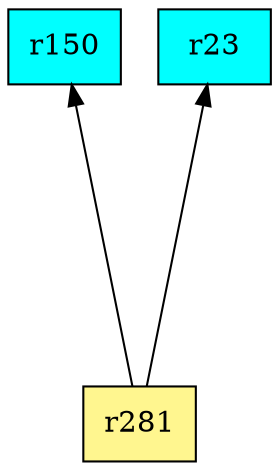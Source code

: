 digraph G {
rankdir=BT;ranksep="2.0";
"r150" [shape=record,fillcolor=cyan,style=filled,label="{r150}"];
"r23" [shape=record,fillcolor=cyan,style=filled,label="{r23}"];
"r281" [shape=record,fillcolor=khaki1,style=filled,label="{r281}"];
"r281" -> "r150"
"r281" -> "r23"
}